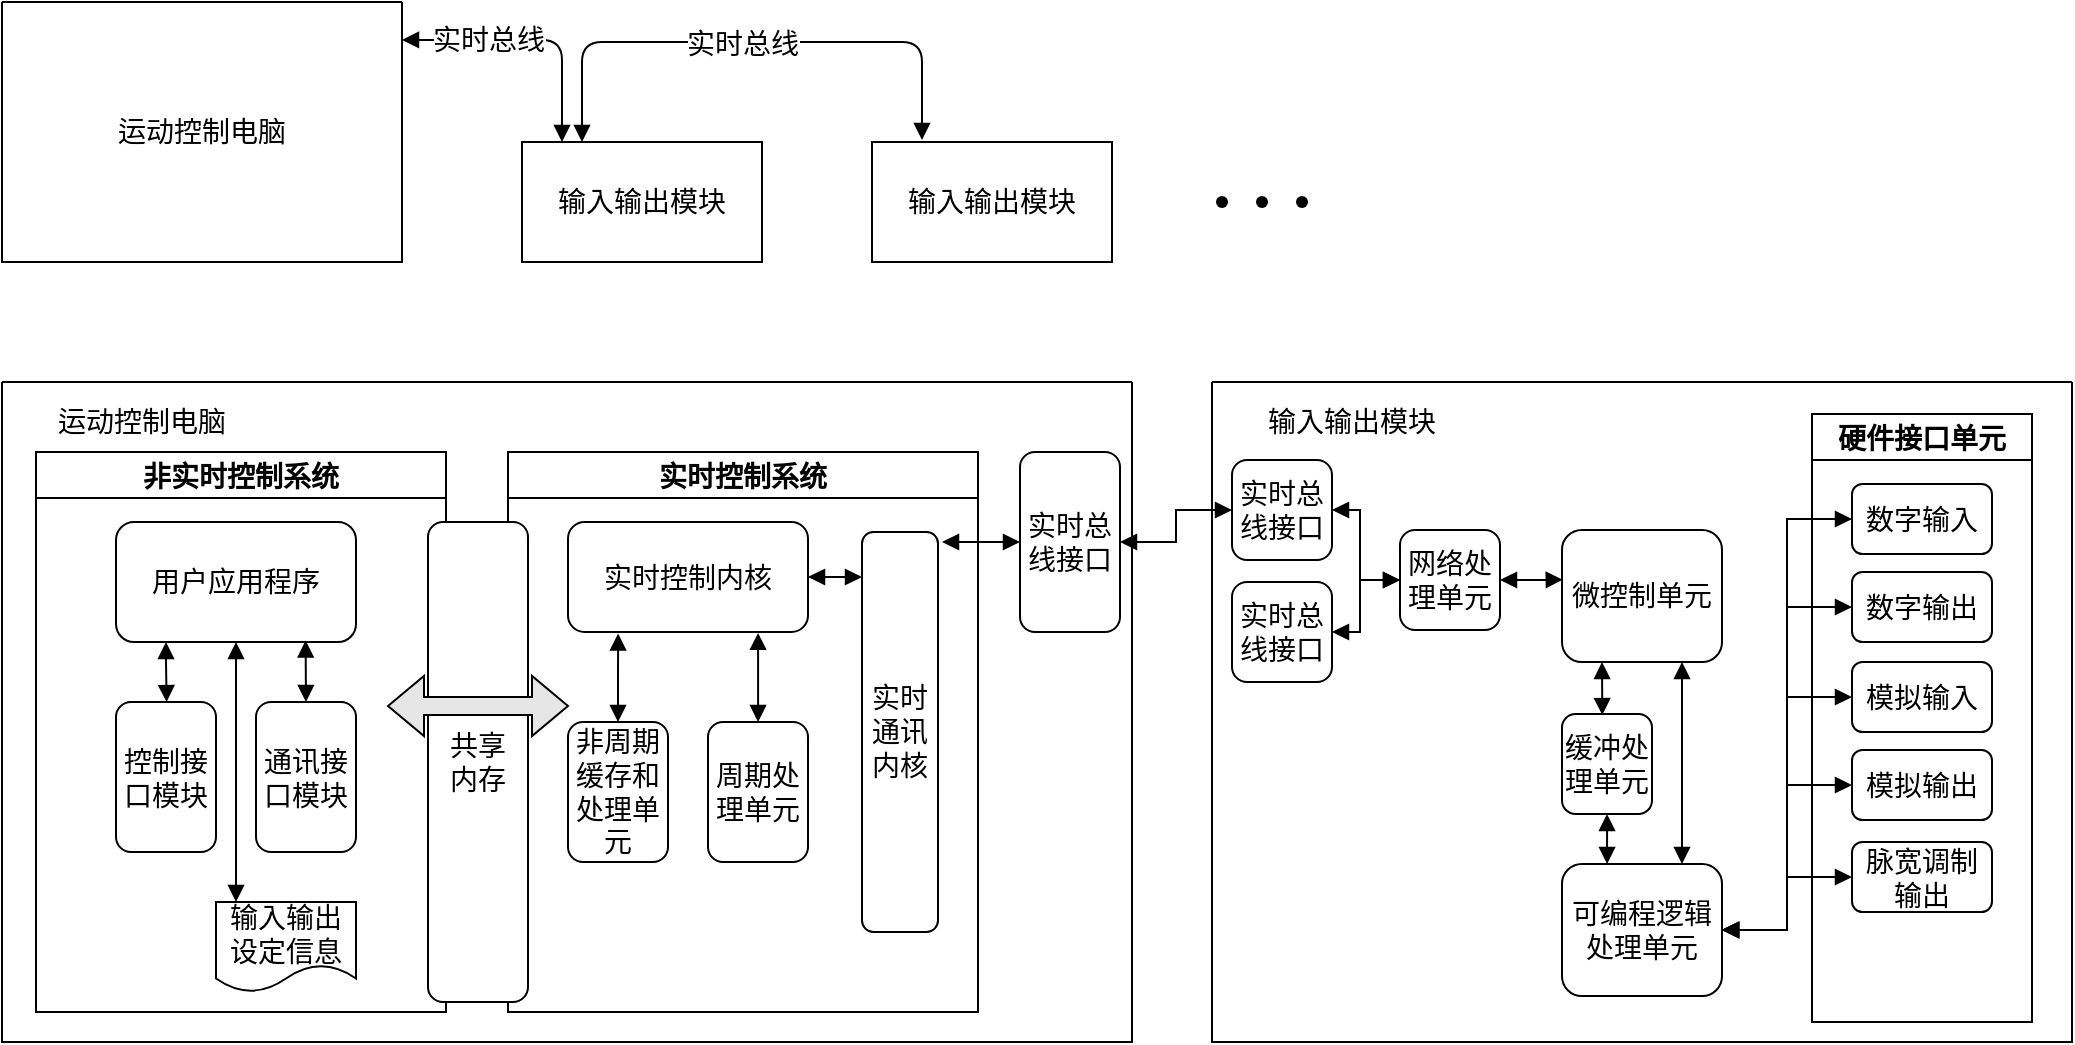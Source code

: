 <mxfile version="14.9.4" type="github">
  <diagram id="R-m6Tb4T8tBQgtUXP2a2" name="Page-1">
    <mxGraphModel dx="1497" dy="1091" grid="1" gridSize="10" guides="1" tooltips="1" connect="1" arrows="1" fold="1" page="1" pageScale="1" pageWidth="1654" pageHeight="1169" math="0" shadow="0">
      <root>
        <mxCell id="0" />
        <mxCell id="1" parent="0" visible="0" />
        <mxCell id="tKbJSPr6s4l4xf4vFSdI-1" value="1" parent="0" />
        <mxCell id="tKbJSPr6s4l4xf4vFSdI-3" value="" style="swimlane;startSize=0;" vertex="1" parent="tKbJSPr6s4l4xf4vFSdI-1">
          <mxGeometry x="40" y="40" width="200" height="130" as="geometry">
            <mxRectangle width="50" height="40" as="alternateBounds" />
          </mxGeometry>
        </mxCell>
        <mxCell id="tKbJSPr6s4l4xf4vFSdI-7" value="运动控制电脑" style="text;html=1;strokeColor=none;fillColor=none;align=center;verticalAlign=middle;whiteSpace=wrap;rounded=0;fontSize=14;" vertex="1" parent="tKbJSPr6s4l4xf4vFSdI-3">
          <mxGeometry x="50" y="55" width="100" height="20" as="geometry" />
        </mxCell>
        <mxCell id="tKbJSPr6s4l4xf4vFSdI-9" value="输入输出模块" style="rounded=0;whiteSpace=wrap;html=1;fontSize=14;" vertex="1" parent="tKbJSPr6s4l4xf4vFSdI-1">
          <mxGeometry x="300" y="110" width="120" height="60" as="geometry" />
        </mxCell>
        <mxCell id="tKbJSPr6s4l4xf4vFSdI-10" value="输入输出模块" style="rounded=0;whiteSpace=wrap;html=1;fontSize=14;" vertex="1" parent="tKbJSPr6s4l4xf4vFSdI-1">
          <mxGeometry x="475" y="110" width="120" height="60" as="geometry" />
        </mxCell>
        <mxCell id="tKbJSPr6s4l4xf4vFSdI-18" value="" style="edgeStyle=segmentEdgeStyle;endArrow=block;html=1;fontSize=14;exitX=1;exitY=0.146;exitDx=0;exitDy=0;exitPerimeter=0;startArrow=block;startFill=1;endFill=1;" edge="1" parent="tKbJSPr6s4l4xf4vFSdI-1" source="tKbJSPr6s4l4xf4vFSdI-3" target="tKbJSPr6s4l4xf4vFSdI-9">
          <mxGeometry width="50" height="50" relative="1" as="geometry">
            <mxPoint x="380" y="330" as="sourcePoint" />
            <mxPoint x="320" y="105" as="targetPoint" />
            <Array as="points">
              <mxPoint x="320" y="59" />
            </Array>
          </mxGeometry>
        </mxCell>
        <mxCell id="tKbJSPr6s4l4xf4vFSdI-25" value="实时总线" style="edgeLabel;html=1;align=center;verticalAlign=middle;resizable=0;points=[];fontSize=14;" vertex="1" connectable="0" parent="tKbJSPr6s4l4xf4vFSdI-18">
          <mxGeometry x="-0.35" relative="1" as="geometry">
            <mxPoint as="offset" />
          </mxGeometry>
        </mxCell>
        <mxCell id="tKbJSPr6s4l4xf4vFSdI-19" value="" style="edgeStyle=segmentEdgeStyle;endArrow=block;html=1;fontSize=14;exitX=0.25;exitY=0;exitDx=0;exitDy=0;startArrow=block;startFill=1;endFill=1;" edge="1" parent="tKbJSPr6s4l4xf4vFSdI-1" source="tKbJSPr6s4l4xf4vFSdI-9">
          <mxGeometry width="50" height="50" relative="1" as="geometry">
            <mxPoint x="360" y="68.98" as="sourcePoint" />
            <mxPoint x="500" y="109" as="targetPoint" />
            <Array as="points">
              <mxPoint x="330" y="60" />
              <mxPoint x="500" y="60" />
            </Array>
          </mxGeometry>
        </mxCell>
        <mxCell id="tKbJSPr6s4l4xf4vFSdI-24" value="实时总线" style="edgeLabel;html=1;align=center;verticalAlign=middle;resizable=0;points=[];fontSize=14;" vertex="1" connectable="0" parent="tKbJSPr6s4l4xf4vFSdI-19">
          <mxGeometry x="0.049" y="-1" relative="1" as="geometry">
            <mxPoint x="-11" as="offset" />
          </mxGeometry>
        </mxCell>
        <mxCell id="tKbJSPr6s4l4xf4vFSdI-21" value="" style="shape=waypoint;sketch=0;fillStyle=solid;size=6;pointerEvents=1;points=[];fillColor=none;resizable=0;rotatable=0;perimeter=centerPerimeter;snapToPoint=1;fontSize=14;" vertex="1" parent="tKbJSPr6s4l4xf4vFSdI-1">
          <mxGeometry x="630" y="120" width="40" height="40" as="geometry" />
        </mxCell>
        <mxCell id="tKbJSPr6s4l4xf4vFSdI-22" value="" style="shape=waypoint;sketch=0;fillStyle=solid;size=6;pointerEvents=1;points=[];fillColor=none;resizable=0;rotatable=0;perimeter=centerPerimeter;snapToPoint=1;fontSize=14;" vertex="1" parent="tKbJSPr6s4l4xf4vFSdI-1">
          <mxGeometry x="650" y="120" width="40" height="40" as="geometry" />
        </mxCell>
        <mxCell id="tKbJSPr6s4l4xf4vFSdI-23" value="" style="shape=waypoint;sketch=0;fillStyle=solid;size=6;pointerEvents=1;points=[];fillColor=none;resizable=0;rotatable=0;perimeter=centerPerimeter;snapToPoint=1;fontSize=14;" vertex="1" parent="tKbJSPr6s4l4xf4vFSdI-1">
          <mxGeometry x="670" y="120" width="40" height="40" as="geometry" />
        </mxCell>
        <mxCell id="tKbJSPr6s4l4xf4vFSdI-26" value="2" parent="0" />
        <mxCell id="tKbJSPr6s4l4xf4vFSdI-27" value="" style="swimlane;startSize=0;" vertex="1" parent="tKbJSPr6s4l4xf4vFSdI-26">
          <mxGeometry x="40" y="230" width="565" height="330" as="geometry">
            <mxRectangle x="35" y="340" width="50" height="40" as="alternateBounds" />
          </mxGeometry>
        </mxCell>
        <mxCell id="tKbJSPr6s4l4xf4vFSdI-28" value="运动控制电脑" style="text;html=1;strokeColor=none;fillColor=none;align=center;verticalAlign=middle;whiteSpace=wrap;rounded=0;fontSize=14;" vertex="1" parent="tKbJSPr6s4l4xf4vFSdI-27">
          <mxGeometry x="20" y="10" width="100" height="20" as="geometry" />
        </mxCell>
        <mxCell id="tKbJSPr6s4l4xf4vFSdI-32" value="非实时控制系统" style="swimlane;fontSize=14;" vertex="1" parent="tKbJSPr6s4l4xf4vFSdI-27">
          <mxGeometry x="17" y="35" width="205" height="280" as="geometry">
            <mxRectangle x="15" y="35" width="130" height="23" as="alternateBounds" />
          </mxGeometry>
        </mxCell>
        <mxCell id="tKbJSPr6s4l4xf4vFSdI-62" style="edgeStyle=orthogonalEdgeStyle;rounded=0;orthogonalLoop=1;jettySize=auto;html=1;exitX=0.25;exitY=1;exitDx=0;exitDy=0;entryX=0.606;entryY=0;entryDx=0;entryDy=0;entryPerimeter=0;fontSize=14;startArrow=block;startFill=1;endArrow=block;endFill=1;" edge="1" parent="tKbJSPr6s4l4xf4vFSdI-32">
          <mxGeometry relative="1" as="geometry">
            <mxPoint x="65" y="95" as="sourcePoint" />
            <mxPoint x="65.3" y="125" as="targetPoint" />
            <Array as="points">
              <mxPoint x="65" y="105" />
              <mxPoint x="65" y="105" />
            </Array>
          </mxGeometry>
        </mxCell>
        <mxCell id="tKbJSPr6s4l4xf4vFSdI-64" style="edgeStyle=orthogonalEdgeStyle;rounded=0;orthogonalLoop=1;jettySize=auto;html=1;exitX=0.5;exitY=1;exitDx=0;exitDy=0;entryX=0.143;entryY=0;entryDx=0;entryDy=0;entryPerimeter=0;fontSize=14;startArrow=block;startFill=1;endArrow=block;endFill=1;" edge="1" parent="tKbJSPr6s4l4xf4vFSdI-32" source="tKbJSPr6s4l4xf4vFSdI-37" target="tKbJSPr6s4l4xf4vFSdI-61">
          <mxGeometry relative="1" as="geometry" />
        </mxCell>
        <mxCell id="tKbJSPr6s4l4xf4vFSdI-37" value="用户应用程序" style="rounded=1;whiteSpace=wrap;html=1;fontSize=14;" vertex="1" parent="tKbJSPr6s4l4xf4vFSdI-32">
          <mxGeometry x="40" y="35" width="120" height="60" as="geometry" />
        </mxCell>
        <mxCell id="tKbJSPr6s4l4xf4vFSdI-63" style="edgeStyle=orthogonalEdgeStyle;rounded=0;orthogonalLoop=1;jettySize=auto;html=1;exitX=0.5;exitY=0;exitDx=0;exitDy=0;entryX=0.79;entryY=0.988;entryDx=0;entryDy=0;entryPerimeter=0;fontSize=14;startArrow=block;startFill=1;endArrow=block;endFill=1;" edge="1" parent="tKbJSPr6s4l4xf4vFSdI-32" source="tKbJSPr6s4l4xf4vFSdI-42" target="tKbJSPr6s4l4xf4vFSdI-37">
          <mxGeometry relative="1" as="geometry" />
        </mxCell>
        <mxCell id="tKbJSPr6s4l4xf4vFSdI-42" value="通讯接口模块" style="rounded=1;whiteSpace=wrap;html=1;fontSize=14;" vertex="1" parent="tKbJSPr6s4l4xf4vFSdI-32">
          <mxGeometry x="110" y="125" width="50" height="75" as="geometry" />
        </mxCell>
        <mxCell id="tKbJSPr6s4l4xf4vFSdI-61" value="输入输出设定信息" style="shape=document;whiteSpace=wrap;html=1;boundedLbl=1;fontSize=14;" vertex="1" parent="tKbJSPr6s4l4xf4vFSdI-32">
          <mxGeometry x="90" y="225" width="70" height="45" as="geometry" />
        </mxCell>
        <mxCell id="tKbJSPr6s4l4xf4vFSdI-41" value="控制接口模块" style="rounded=1;whiteSpace=wrap;html=1;fontSize=14;" vertex="1" parent="tKbJSPr6s4l4xf4vFSdI-32">
          <mxGeometry x="40" y="125" width="50" height="75" as="geometry" />
        </mxCell>
        <mxCell id="tKbJSPr6s4l4xf4vFSdI-75" value="" style="edgeStyle=orthogonalEdgeStyle;rounded=0;orthogonalLoop=1;jettySize=auto;html=1;fontSize=14;startArrow=block;startFill=1;fillColor=#E6E6E6;endArrow=block;endFill=1;" edge="1" parent="tKbJSPr6s4l4xf4vFSdI-27" source="tKbJSPr6s4l4xf4vFSdI-45">
          <mxGeometry relative="1" as="geometry">
            <mxPoint x="470" y="80" as="targetPoint" />
          </mxGeometry>
        </mxCell>
        <mxCell id="tKbJSPr6s4l4xf4vFSdI-45" value="实时总线接口" style="rounded=1;whiteSpace=wrap;html=1;fontSize=14;" vertex="1" parent="tKbJSPr6s4l4xf4vFSdI-27">
          <mxGeometry x="509" y="35" width="50" height="90" as="geometry" />
        </mxCell>
        <mxCell id="tKbJSPr6s4l4xf4vFSdI-34" value="实时控制系统" style="swimlane;fontSize=14;" vertex="1" parent="tKbJSPr6s4l4xf4vFSdI-27">
          <mxGeometry x="253" y="35" width="235" height="280" as="geometry">
            <mxRectangle x="260" y="35" width="120" height="23" as="alternateBounds" />
          </mxGeometry>
        </mxCell>
        <mxCell id="tKbJSPr6s4l4xf4vFSdI-46" value="实时通讯内核" style="rounded=1;whiteSpace=wrap;html=1;fontSize=14;" vertex="1" parent="tKbJSPr6s4l4xf4vFSdI-34">
          <mxGeometry x="177" y="40" width="38" height="200" as="geometry" />
        </mxCell>
        <mxCell id="tKbJSPr6s4l4xf4vFSdI-70" value="" style="edgeStyle=orthogonalEdgeStyle;rounded=0;orthogonalLoop=1;jettySize=auto;html=1;fontSize=14;startArrow=block;startFill=1;fillColor=#E6E6E6;entryX=0.209;entryY=1.014;entryDx=0;entryDy=0;entryPerimeter=0;endArrow=block;endFill=1;" edge="1" parent="tKbJSPr6s4l4xf4vFSdI-34" source="tKbJSPr6s4l4xf4vFSdI-58" target="tKbJSPr6s4l4xf4vFSdI-44">
          <mxGeometry relative="1" as="geometry" />
        </mxCell>
        <mxCell id="tKbJSPr6s4l4xf4vFSdI-58" value="非周期缓存和处理单元" style="rounded=1;whiteSpace=wrap;html=1;fontSize=14;" vertex="1" parent="tKbJSPr6s4l4xf4vFSdI-34">
          <mxGeometry x="30" y="135" width="50" height="70" as="geometry" />
        </mxCell>
        <mxCell id="tKbJSPr6s4l4xf4vFSdI-71" value="" style="edgeStyle=orthogonalEdgeStyle;rounded=0;orthogonalLoop=1;jettySize=auto;html=1;fontSize=14;startArrow=block;startFill=1;fillColor=#E6E6E6;entryX=0.792;entryY=1.008;entryDx=0;entryDy=0;entryPerimeter=0;endArrow=block;endFill=1;" edge="1" parent="tKbJSPr6s4l4xf4vFSdI-34" source="tKbJSPr6s4l4xf4vFSdI-59" target="tKbJSPr6s4l4xf4vFSdI-44">
          <mxGeometry relative="1" as="geometry" />
        </mxCell>
        <mxCell id="tKbJSPr6s4l4xf4vFSdI-59" value="周期处理单元" style="rounded=1;whiteSpace=wrap;html=1;fontSize=14;" vertex="1" parent="tKbJSPr6s4l4xf4vFSdI-34">
          <mxGeometry x="100" y="135" width="50" height="70" as="geometry" />
        </mxCell>
        <mxCell id="tKbJSPr6s4l4xf4vFSdI-74" style="edgeStyle=orthogonalEdgeStyle;rounded=0;orthogonalLoop=1;jettySize=auto;html=1;exitX=1;exitY=0.5;exitDx=0;exitDy=0;entryX=0;entryY=0.114;entryDx=0;entryDy=0;entryPerimeter=0;fontSize=14;startArrow=block;startFill=1;fillColor=#E6E6E6;endArrow=block;endFill=1;" edge="1" parent="tKbJSPr6s4l4xf4vFSdI-34" source="tKbJSPr6s4l4xf4vFSdI-44" target="tKbJSPr6s4l4xf4vFSdI-46">
          <mxGeometry relative="1" as="geometry" />
        </mxCell>
        <mxCell id="tKbJSPr6s4l4xf4vFSdI-44" value="实时控制内核" style="rounded=1;whiteSpace=wrap;html=1;fontSize=14;" vertex="1" parent="tKbJSPr6s4l4xf4vFSdI-34">
          <mxGeometry x="30" y="35" width="120" height="55" as="geometry" />
        </mxCell>
        <mxCell id="tKbJSPr6s4l4xf4vFSdI-36" value="共享&lt;br&gt;内存" style="rounded=1;whiteSpace=wrap;html=1;fontSize=14;" vertex="1" parent="tKbJSPr6s4l4xf4vFSdI-34">
          <mxGeometry x="-40" y="35" width="50" height="240" as="geometry" />
        </mxCell>
        <mxCell id="tKbJSPr6s4l4xf4vFSdI-69" value="" style="shape=doubleArrow;whiteSpace=wrap;html=1;fontSize=14;fillColor=#E6E6E6;" vertex="1" parent="tKbJSPr6s4l4xf4vFSdI-34">
          <mxGeometry x="-60" y="112" width="90" height="30" as="geometry" />
        </mxCell>
        <mxCell id="tKbJSPr6s4l4xf4vFSdI-76" value="" style="swimlane;startSize=0;" vertex="1" parent="tKbJSPr6s4l4xf4vFSdI-26">
          <mxGeometry x="645" y="230" width="430" height="330" as="geometry">
            <mxRectangle x="640" y="340" width="50" height="40" as="alternateBounds" />
          </mxGeometry>
        </mxCell>
        <mxCell id="tKbJSPr6s4l4xf4vFSdI-77" value="输入输出模块" style="text;html=1;strokeColor=none;fillColor=none;align=center;verticalAlign=middle;whiteSpace=wrap;rounded=0;fontSize=14;" vertex="1" parent="tKbJSPr6s4l4xf4vFSdI-76">
          <mxGeometry x="20" y="10" width="100" height="20" as="geometry" />
        </mxCell>
        <mxCell id="tKbJSPr6s4l4xf4vFSdI-96" value="实时总线接口" style="rounded=1;whiteSpace=wrap;html=1;fontSize=14;" vertex="1" parent="tKbJSPr6s4l4xf4vFSdI-76">
          <mxGeometry x="10" y="39" width="50" height="50" as="geometry" />
        </mxCell>
        <mxCell id="tKbJSPr6s4l4xf4vFSdI-97" value="实时总线接口" style="rounded=1;whiteSpace=wrap;html=1;fontSize=14;" vertex="1" parent="tKbJSPr6s4l4xf4vFSdI-76">
          <mxGeometry x="10" y="100" width="50" height="50" as="geometry" />
        </mxCell>
        <mxCell id="tKbJSPr6s4l4xf4vFSdI-139" value="" style="edgeStyle=orthogonalEdgeStyle;rounded=0;orthogonalLoop=1;jettySize=auto;html=1;fontSize=14;startArrow=block;startFill=1;fillColor=#E6E6E6;endArrow=block;endFill=1;" edge="1" parent="tKbJSPr6s4l4xf4vFSdI-76" source="tKbJSPr6s4l4xf4vFSdI-98" target="tKbJSPr6s4l4xf4vFSdI-97">
          <mxGeometry relative="1" as="geometry" />
        </mxCell>
        <mxCell id="tKbJSPr6s4l4xf4vFSdI-140" value="" style="edgeStyle=orthogonalEdgeStyle;rounded=0;orthogonalLoop=1;jettySize=auto;html=1;fontSize=14;startArrow=block;startFill=1;fillColor=#E6E6E6;entryX=0.005;entryY=0.376;entryDx=0;entryDy=0;entryPerimeter=0;endArrow=block;endFill=1;" edge="1" parent="tKbJSPr6s4l4xf4vFSdI-76" source="tKbJSPr6s4l4xf4vFSdI-98" target="tKbJSPr6s4l4xf4vFSdI-100">
          <mxGeometry relative="1" as="geometry" />
        </mxCell>
        <mxCell id="tKbJSPr6s4l4xf4vFSdI-148" style="edgeStyle=orthogonalEdgeStyle;rounded=0;orthogonalLoop=1;jettySize=auto;html=1;exitX=0;exitY=0.5;exitDx=0;exitDy=0;entryX=1;entryY=0.5;entryDx=0;entryDy=0;fontSize=14;startArrow=block;startFill=1;fillColor=#E6E6E6;endArrow=block;endFill=1;" edge="1" parent="tKbJSPr6s4l4xf4vFSdI-76" source="tKbJSPr6s4l4xf4vFSdI-98" target="tKbJSPr6s4l4xf4vFSdI-96">
          <mxGeometry relative="1" as="geometry" />
        </mxCell>
        <mxCell id="tKbJSPr6s4l4xf4vFSdI-98" value="网络处理单元" style="rounded=1;whiteSpace=wrap;html=1;fontSize=14;" vertex="1" parent="tKbJSPr6s4l4xf4vFSdI-76">
          <mxGeometry x="94" y="74" width="50" height="50" as="geometry" />
        </mxCell>
        <mxCell id="tKbJSPr6s4l4xf4vFSdI-141" style="edgeStyle=orthogonalEdgeStyle;rounded=0;orthogonalLoop=1;jettySize=auto;html=1;exitX=0.25;exitY=1;exitDx=0;exitDy=0;entryX=0.448;entryY=0.011;entryDx=0;entryDy=0;entryPerimeter=0;fontSize=14;startArrow=block;startFill=1;fillColor=#E6E6E6;endArrow=block;endFill=1;" edge="1" parent="tKbJSPr6s4l4xf4vFSdI-76" source="tKbJSPr6s4l4xf4vFSdI-100" target="tKbJSPr6s4l4xf4vFSdI-101">
          <mxGeometry relative="1" as="geometry" />
        </mxCell>
        <mxCell id="tKbJSPr6s4l4xf4vFSdI-100" value="微控制单元" style="rounded=1;whiteSpace=wrap;html=1;fontSize=14;" vertex="1" parent="tKbJSPr6s4l4xf4vFSdI-76">
          <mxGeometry x="175" y="74" width="80" height="66" as="geometry" />
        </mxCell>
        <mxCell id="tKbJSPr6s4l4xf4vFSdI-101" value="缓冲处理单元" style="rounded=1;whiteSpace=wrap;html=1;fontSize=14;" vertex="1" parent="tKbJSPr6s4l4xf4vFSdI-76">
          <mxGeometry x="175" y="166" width="45" height="50" as="geometry" />
        </mxCell>
        <mxCell id="tKbJSPr6s4l4xf4vFSdI-123" value="硬件接口单元" style="swimlane;fontSize=14;" vertex="1" parent="tKbJSPr6s4l4xf4vFSdI-76">
          <mxGeometry x="300" y="16" width="110" height="304" as="geometry">
            <mxRectangle x="300" y="30" width="130" height="23" as="alternateBounds" />
          </mxGeometry>
        </mxCell>
        <mxCell id="tKbJSPr6s4l4xf4vFSdI-130" value="数字输入" style="rounded=1;whiteSpace=wrap;html=1;fontSize=14;" vertex="1" parent="tKbJSPr6s4l4xf4vFSdI-123">
          <mxGeometry x="20" y="35" width="70" height="35" as="geometry" />
        </mxCell>
        <mxCell id="tKbJSPr6s4l4xf4vFSdI-132" value="数字输出" style="rounded=1;whiteSpace=wrap;html=1;fontSize=14;" vertex="1" parent="tKbJSPr6s4l4xf4vFSdI-123">
          <mxGeometry x="20" y="79" width="70" height="35" as="geometry" />
        </mxCell>
        <mxCell id="tKbJSPr6s4l4xf4vFSdI-133" value="模拟输入" style="rounded=1;whiteSpace=wrap;html=1;fontSize=14;" vertex="1" parent="tKbJSPr6s4l4xf4vFSdI-123">
          <mxGeometry x="20" y="124" width="70" height="35" as="geometry" />
        </mxCell>
        <mxCell id="tKbJSPr6s4l4xf4vFSdI-134" value="模拟输出" style="rounded=1;whiteSpace=wrap;html=1;fontSize=14;" vertex="1" parent="tKbJSPr6s4l4xf4vFSdI-123">
          <mxGeometry x="20" y="168" width="70" height="35" as="geometry" />
        </mxCell>
        <mxCell id="tKbJSPr6s4l4xf4vFSdI-143" style="edgeStyle=orthogonalEdgeStyle;rounded=0;orthogonalLoop=1;jettySize=auto;html=1;exitX=1;exitY=0.5;exitDx=0;exitDy=0;entryX=0;entryY=0.5;entryDx=0;entryDy=0;fontSize=14;startArrow=block;startFill=1;fillColor=#E6E6E6;endArrow=block;endFill=1;" edge="1" parent="tKbJSPr6s4l4xf4vFSdI-26" source="tKbJSPr6s4l4xf4vFSdI-102" target="tKbJSPr6s4l4xf4vFSdI-130">
          <mxGeometry relative="1" as="geometry" />
        </mxCell>
        <mxCell id="tKbJSPr6s4l4xf4vFSdI-144" style="edgeStyle=orthogonalEdgeStyle;rounded=0;orthogonalLoop=1;jettySize=auto;html=1;exitX=1;exitY=0.5;exitDx=0;exitDy=0;entryX=0;entryY=0.5;entryDx=0;entryDy=0;fontSize=14;startArrow=block;startFill=1;fillColor=#E6E6E6;endArrow=block;endFill=1;" edge="1" parent="tKbJSPr6s4l4xf4vFSdI-26" source="tKbJSPr6s4l4xf4vFSdI-102" target="tKbJSPr6s4l4xf4vFSdI-132">
          <mxGeometry relative="1" as="geometry" />
        </mxCell>
        <mxCell id="tKbJSPr6s4l4xf4vFSdI-145" style="edgeStyle=orthogonalEdgeStyle;rounded=0;orthogonalLoop=1;jettySize=auto;html=1;exitX=1;exitY=0.5;exitDx=0;exitDy=0;entryX=0;entryY=0.5;entryDx=0;entryDy=0;fontSize=14;startArrow=block;startFill=1;fillColor=#E6E6E6;endArrow=block;endFill=1;" edge="1" parent="tKbJSPr6s4l4xf4vFSdI-26" source="tKbJSPr6s4l4xf4vFSdI-102" target="tKbJSPr6s4l4xf4vFSdI-133">
          <mxGeometry relative="1" as="geometry" />
        </mxCell>
        <mxCell id="tKbJSPr6s4l4xf4vFSdI-146" style="edgeStyle=orthogonalEdgeStyle;rounded=0;orthogonalLoop=1;jettySize=auto;html=1;exitX=1;exitY=0.5;exitDx=0;exitDy=0;entryX=0;entryY=0.5;entryDx=0;entryDy=0;fontSize=14;startArrow=block;startFill=1;fillColor=#E6E6E6;endArrow=block;endFill=1;" edge="1" parent="tKbJSPr6s4l4xf4vFSdI-26" source="tKbJSPr6s4l4xf4vFSdI-102" target="tKbJSPr6s4l4xf4vFSdI-134">
          <mxGeometry relative="1" as="geometry" />
        </mxCell>
        <mxCell id="tKbJSPr6s4l4xf4vFSdI-147" style="edgeStyle=orthogonalEdgeStyle;rounded=0;orthogonalLoop=1;jettySize=auto;html=1;exitX=1;exitY=0.5;exitDx=0;exitDy=0;entryX=0;entryY=0.5;entryDx=0;entryDy=0;fontSize=14;startArrow=block;startFill=1;fillColor=#E6E6E6;endArrow=block;endFill=1;" edge="1" parent="tKbJSPr6s4l4xf4vFSdI-26" source="tKbJSPr6s4l4xf4vFSdI-102" target="tKbJSPr6s4l4xf4vFSdI-135">
          <mxGeometry relative="1" as="geometry" />
        </mxCell>
        <mxCell id="tKbJSPr6s4l4xf4vFSdI-102" value="可编程逻辑处理单元" style="rounded=1;whiteSpace=wrap;html=1;fontSize=14;" vertex="1" parent="tKbJSPr6s4l4xf4vFSdI-26">
          <mxGeometry x="820" y="471" width="80" height="66" as="geometry" />
        </mxCell>
        <mxCell id="tKbJSPr6s4l4xf4vFSdI-135" value="脉宽调制输出" style="rounded=1;whiteSpace=wrap;html=1;fontSize=14;" vertex="1" parent="tKbJSPr6s4l4xf4vFSdI-26">
          <mxGeometry x="965" y="460" width="70" height="35" as="geometry" />
        </mxCell>
        <mxCell id="tKbJSPr6s4l4xf4vFSdI-137" value="" style="edgeStyle=orthogonalEdgeStyle;rounded=0;orthogonalLoop=1;jettySize=auto;html=1;fontSize=14;startArrow=block;startFill=1;fillColor=#E6E6E6;entryX=0;entryY=0.5;entryDx=0;entryDy=0;endArrow=block;endFill=1;" edge="1" parent="tKbJSPr6s4l4xf4vFSdI-26" source="tKbJSPr6s4l4xf4vFSdI-45" target="tKbJSPr6s4l4xf4vFSdI-96">
          <mxGeometry relative="1" as="geometry" />
        </mxCell>
        <mxCell id="tKbJSPr6s4l4xf4vFSdI-142" style="edgeStyle=orthogonalEdgeStyle;rounded=0;orthogonalLoop=1;jettySize=auto;html=1;exitX=0.75;exitY=1;exitDx=0;exitDy=0;entryX=0.75;entryY=0;entryDx=0;entryDy=0;fontSize=14;startArrow=block;startFill=1;fillColor=#E6E6E6;endArrow=block;endFill=1;" edge="1" parent="tKbJSPr6s4l4xf4vFSdI-26" source="tKbJSPr6s4l4xf4vFSdI-100" target="tKbJSPr6s4l4xf4vFSdI-102">
          <mxGeometry relative="1" as="geometry" />
        </mxCell>
        <mxCell id="tKbJSPr6s4l4xf4vFSdI-150" style="edgeStyle=orthogonalEdgeStyle;rounded=0;orthogonalLoop=1;jettySize=auto;html=1;exitX=0.5;exitY=1;exitDx=0;exitDy=0;entryX=0.282;entryY=0;entryDx=0;entryDy=0;entryPerimeter=0;fontSize=14;startArrow=block;startFill=1;fillColor=#E6E6E6;endArrow=block;endFill=1;" edge="1" parent="tKbJSPr6s4l4xf4vFSdI-26" source="tKbJSPr6s4l4xf4vFSdI-101" target="tKbJSPr6s4l4xf4vFSdI-102">
          <mxGeometry relative="1" as="geometry" />
        </mxCell>
        <mxCell id="tKbJSPr6s4l4xf4vFSdI-151" value="3" parent="0" />
      </root>
    </mxGraphModel>
  </diagram>
</mxfile>
